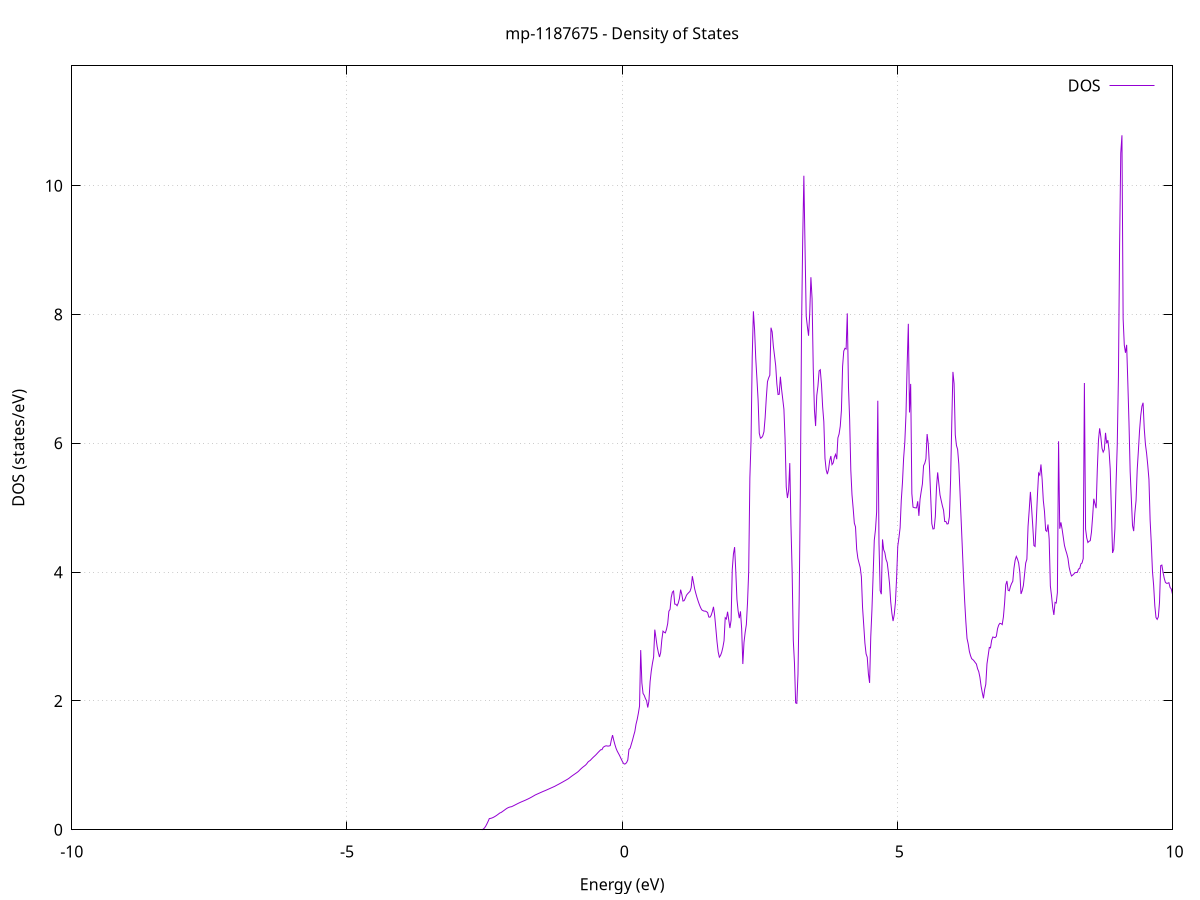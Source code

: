 set title 'mp-1187675 - Density of States'
set xlabel 'Energy (eV)'
set ylabel 'DOS (states/eV)'
set grid
set xrange [-10:10]
set yrange [0:11.860]
set xzeroaxis lt -1
set terminal png size 800,600
set output 'mp-1187675_dos_gnuplot.png'
plot '-' using 1:2 with lines title 'DOS'
-23.549400 0.000000
-23.528000 0.000000
-23.506700 0.000000
-23.485400 0.000000
-23.464100 0.000000
-23.442700 0.000000
-23.421400 0.000000
-23.400100 0.000000
-23.378700 0.000000
-23.357400 0.000000
-23.336100 0.000000
-23.314800 0.000000
-23.293400 0.000000
-23.272100 0.000000
-23.250800 0.000000
-23.229500 0.000000
-23.208100 0.000000
-23.186800 0.000000
-23.165500 0.000000
-23.144100 0.000000
-23.122800 0.000000
-23.101500 0.000000
-23.080200 0.000000
-23.058800 0.000000
-23.037500 0.000000
-23.016200 0.000000
-22.994900 0.000000
-22.973500 0.000000
-22.952200 0.000000
-22.930900 0.000000
-22.909500 0.000000
-22.888200 0.000000
-22.866900 0.000000
-22.845600 0.000000
-22.824200 0.000000
-22.802900 0.000000
-22.781600 0.000000
-22.760200 0.000000
-22.738900 0.000000
-22.717600 0.000000
-22.696300 0.000000
-22.674900 0.000000
-22.653600 0.000000
-22.632300 0.000000
-22.611000 0.000000
-22.589600 0.000000
-22.568300 0.000000
-22.547000 0.000000
-22.525600 0.000000
-22.504300 0.000000
-22.483000 0.000000
-22.461700 0.000000
-22.440300 0.000000
-22.419000 0.000000
-22.397700 0.000000
-22.376400 0.000000
-22.355000 0.000000
-22.333700 0.000000
-22.312400 0.000000
-22.291000 0.000000
-22.269700 0.000000
-22.248400 0.000000
-22.227100 0.000000
-22.205700 0.000000
-22.184400 0.000000
-22.163100 0.000000
-22.141800 0.000000
-22.120400 0.000000
-22.099100 0.000000
-22.077800 0.000000
-22.056400 0.000000
-22.035100 0.000000
-22.013800 0.000000
-21.992500 0.000000
-21.971100 0.000000
-21.949800 0.000000
-21.928500 0.000000
-21.907200 0.000000
-21.885800 0.000000
-21.864500 0.000000
-21.843200 0.000000
-21.821800 0.000000
-21.800500 0.000000
-21.779200 0.000000
-21.757900 0.000000
-21.736500 0.000000
-21.715200 0.000000
-21.693900 0.000000
-21.672600 0.000000
-21.651200 0.000000
-21.629900 0.000000
-21.608600 1.323100
-21.587200 9.564600
-21.565900 14.208000
-21.544600 48.989000
-21.523300 48.005200
-21.501900 49.516500
-21.480600 53.551300
-21.459300 43.723800
-21.438000 16.071600
-21.416600 36.859500
-21.395300 47.635500
-21.374000 27.365700
-21.352600 44.069500
-21.331300 27.761900
-21.310000 42.858300
-21.288700 24.826200
-21.267300 69.019100
-21.246000 45.403000
-21.224700 37.629000
-21.203300 51.952900
-21.182000 68.037000
-21.160700 36.647500
-21.139400 0.000000
-21.118000 0.000000
-21.096700 0.000000
-21.075400 0.000000
-21.054100 0.000000
-21.032700 0.000000
-21.011400 0.000000
-20.990100 0.000000
-20.968700 0.000000
-20.947400 0.000000
-20.926100 0.000000
-20.904800 0.000000
-20.883400 0.000000
-20.862100 0.000000
-20.840800 0.000000
-20.819500 0.000000
-20.798100 0.000000
-20.776800 0.000000
-20.755500 0.000000
-20.734100 0.000000
-20.712800 0.000000
-20.691500 0.000000
-20.670200 0.000000
-20.648800 0.000000
-20.627500 0.000000
-20.606200 0.000000
-20.584900 0.000000
-20.563500 0.000000
-20.542200 0.000000
-20.520900 0.000000
-20.499500 0.000000
-20.478200 0.000000
-20.456900 0.000000
-20.435600 0.000000
-20.414200 0.000000
-20.392900 0.000000
-20.371600 0.000000
-20.350300 0.000000
-20.328900 0.000000
-20.307600 0.000000
-20.286300 0.000000
-20.264900 0.000000
-20.243600 0.000000
-20.222300 0.000000
-20.201000 0.000000
-20.179600 0.000000
-20.158300 0.000000
-20.137000 0.000000
-20.115700 0.000000
-20.094300 0.000000
-20.073000 0.000000
-20.051700 0.000000
-20.030300 0.000000
-20.009000 0.000000
-19.987700 0.000000
-19.966400 0.000000
-19.945000 0.000000
-19.923700 0.000000
-19.902400 0.000000
-19.881100 0.000000
-19.859700 0.000000
-19.838400 0.000000
-19.817100 0.000000
-19.795700 0.000000
-19.774400 0.000000
-19.753100 0.000000
-19.731800 0.000000
-19.710400 0.000000
-19.689100 0.000000
-19.667800 0.000000
-19.646500 0.000000
-19.625100 0.000000
-19.603800 0.000000
-19.582500 0.000000
-19.561100 0.000000
-19.539800 0.000000
-19.518500 0.000000
-19.497200 0.000000
-19.475800 132.379700
-19.454500 0.000000
-19.433200 0.000000
-19.411800 0.000000
-19.390500 0.000000
-19.369200 0.000000
-19.347900 0.000000
-19.326500 0.000000
-19.305200 0.000000
-19.283900 0.000000
-19.262600 0.000000
-19.241200 0.000000
-19.219900 0.000000
-19.198600 0.000000
-19.177200 0.000000
-19.155900 0.000000
-19.134600 0.000000
-19.113300 0.000000
-19.091900 0.000000
-19.070600 0.000000
-19.049300 0.000000
-19.028000 0.000000
-19.006600 0.000000
-18.985300 0.000000
-18.964000 0.000000
-18.942600 0.000000
-18.921300 0.000000
-18.900000 0.000000
-18.878700 0.000000
-18.857300 0.000000
-18.836000 0.000000
-18.814700 0.000000
-18.793400 0.000000
-18.772000 0.000000
-18.750700 0.000000
-18.729400 0.000000
-18.708000 0.000000
-18.686700 0.000000
-18.665400 0.000000
-18.644100 0.000000
-18.622700 0.000000
-18.601400 0.000000
-18.580100 0.000000
-18.558800 0.000000
-18.537400 0.000000
-18.516100 0.000000
-18.494800 0.000000
-18.473400 0.000000
-18.452100 0.000000
-18.430800 0.000000
-18.409500 0.000000
-18.388100 0.000000
-18.366800 0.000000
-18.345500 0.000000
-18.324200 0.000000
-18.302800 0.000000
-18.281500 0.000000
-18.260200 0.000000
-18.238800 0.000000
-18.217500 0.000000
-18.196200 0.000000
-18.174900 0.000000
-18.153500 0.000000
-18.132200 0.000000
-18.110900 0.000000
-18.089600 0.000000
-18.068200 0.000000
-18.046900 0.000000
-18.025600 0.000000
-18.004200 0.000000
-17.982900 0.000000
-17.961600 0.000000
-17.940300 0.000000
-17.918900 0.000000
-17.897600 0.000000
-17.876300 0.000000
-17.855000 0.000000
-17.833600 0.000000
-17.812300 0.000000
-17.791000 0.000000
-17.769600 0.000000
-17.748300 0.000000
-17.727000 0.000000
-17.705700 0.000000
-17.684300 0.000000
-17.663000 0.000000
-17.641700 0.000000
-17.620300 0.000000
-17.599000 0.000000
-17.577700 0.000000
-17.556400 0.000000
-17.535000 0.000000
-17.513700 0.000000
-17.492400 0.000000
-17.471100 0.000000
-17.449700 0.000000
-17.428400 0.000000
-17.407100 0.000000
-17.385700 0.000000
-17.364400 0.000000
-17.343100 0.000000
-17.321800 0.000000
-17.300400 0.000000
-17.279100 0.000000
-17.257800 0.000000
-17.236500 0.000000
-17.215100 0.000000
-17.193800 0.000000
-17.172500 0.000000
-17.151100 0.000000
-17.129800 0.000000
-17.108500 0.000000
-17.087200 0.000000
-17.065800 0.000000
-17.044500 0.000000
-17.023200 0.000000
-17.001900 0.000000
-16.980500 0.000000
-16.959200 0.000000
-16.937900 0.000000
-16.916500 0.000000
-16.895200 0.000000
-16.873900 0.000000
-16.852600 0.000000
-16.831200 0.000000
-16.809900 0.000000
-16.788600 0.000000
-16.767300 0.000000
-16.745900 0.000000
-16.724600 0.000000
-16.703300 0.000000
-16.681900 0.000000
-16.660600 0.000000
-16.639300 0.000000
-16.618000 0.000000
-16.596600 0.000000
-16.575300 0.000000
-16.554000 0.000000
-16.532700 0.000000
-16.511300 0.000000
-16.490000 0.000000
-16.468700 0.000000
-16.447300 0.000000
-16.426000 0.000000
-16.404700 0.000000
-16.383400 0.000000
-16.362000 0.000000
-16.340700 0.000000
-16.319400 0.000000
-16.298100 0.000000
-16.276700 0.000000
-16.255400 0.000000
-16.234100 0.000000
-16.212700 0.000000
-16.191400 0.000000
-16.170100 0.000000
-16.148800 0.000000
-16.127400 0.000000
-16.106100 0.000000
-16.084800 0.000000
-16.063400 0.000000
-16.042100 0.000000
-16.020800 0.000000
-15.999500 0.000000
-15.978100 0.000000
-15.956800 0.000000
-15.935500 0.000000
-15.914200 0.000000
-15.892800 0.000000
-15.871500 0.000000
-15.850200 0.000000
-15.828800 0.000000
-15.807500 0.000000
-15.786200 0.000000
-15.764900 0.000000
-15.743500 0.000000
-15.722200 0.000000
-15.700900 0.000000
-15.679600 0.000000
-15.658200 0.000000
-15.636900 0.000000
-15.615600 0.000000
-15.594200 0.000000
-15.572900 0.000000
-15.551600 0.000000
-15.530300 0.000000
-15.508900 0.000000
-15.487600 0.000000
-15.466300 0.000000
-15.445000 0.000000
-15.423600 0.000000
-15.402300 0.000000
-15.381000 0.000000
-15.359600 0.000000
-15.338300 0.000000
-15.317000 0.000000
-15.295700 0.000000
-15.274300 0.000000
-15.253000 0.000000
-15.231700 0.000000
-15.210400 0.000000
-15.189000 0.000000
-15.167700 0.000000
-15.146400 0.000000
-15.125000 0.000000
-15.103700 0.000000
-15.082400 0.000000
-15.061100 0.000000
-15.039700 0.000000
-15.018400 0.000000
-14.997100 0.000000
-14.975800 0.000000
-14.954400 0.000000
-14.933100 0.000000
-14.911800 0.000000
-14.890400 0.000000
-14.869100 0.000000
-14.847800 0.000000
-14.826500 0.000000
-14.805100 0.000000
-14.783800 0.000000
-14.762500 0.000000
-14.741200 0.000000
-14.719800 0.000000
-14.698500 0.000000
-14.677200 0.000000
-14.655800 0.000000
-14.634500 0.000000
-14.613200 0.000000
-14.591900 0.000000
-14.570500 0.000000
-14.549200 0.000000
-14.527900 0.000000
-14.506600 0.000000
-14.485200 0.000000
-14.463900 0.000000
-14.442600 0.000000
-14.421200 0.000000
-14.399900 0.000000
-14.378600 0.000000
-14.357300 0.000000
-14.335900 0.000000
-14.314600 0.000000
-14.293300 0.000000
-14.271900 0.000000
-14.250600 0.000000
-14.229300 0.000000
-14.208000 0.000000
-14.186600 0.000000
-14.165300 0.000000
-14.144000 0.000000
-14.122700 0.000000
-14.101300 0.000000
-14.080000 0.000000
-14.058700 0.000000
-14.037300 0.000000
-14.016000 0.000000
-13.994700 0.000000
-13.973400 0.000000
-13.952000 0.000000
-13.930700 0.000000
-13.909400 0.000000
-13.888100 0.000000
-13.866700 0.000000
-13.845400 0.000000
-13.824100 0.000000
-13.802700 0.000000
-13.781400 0.000000
-13.760100 0.000000
-13.738800 0.000000
-13.717400 0.000000
-13.696100 0.000000
-13.674800 0.000000
-13.653500 0.000000
-13.632100 0.000000
-13.610800 0.000000
-13.589500 0.000000
-13.568100 0.000000
-13.546800 0.000000
-13.525500 0.000000
-13.504200 0.000000
-13.482800 0.000000
-13.461500 0.000000
-13.440200 0.000000
-13.418900 0.000000
-13.397500 0.000000
-13.376200 0.000000
-13.354900 0.000000
-13.333500 0.000000
-13.312200 0.000000
-13.290900 0.000000
-13.269600 0.000000
-13.248200 0.000000
-13.226900 0.000000
-13.205600 0.000000
-13.184300 0.000000
-13.162900 0.000000
-13.141600 0.000000
-13.120300 0.000000
-13.098900 0.000000
-13.077600 0.000000
-13.056300 0.000000
-13.035000 0.000000
-13.013600 0.000000
-12.992300 0.000000
-12.971000 0.000000
-12.949700 0.000000
-12.928300 0.000000
-12.907000 0.000000
-12.885700 0.000000
-12.864300 0.000000
-12.843000 0.000000
-12.821700 0.000000
-12.800400 0.000000
-12.779000 0.000000
-12.757700 0.000000
-12.736400 0.000000
-12.715000 0.000000
-12.693700 0.000000
-12.672400 0.000000
-12.651100 0.000000
-12.629700 0.000000
-12.608400 0.000000
-12.587100 0.000000
-12.565800 0.000000
-12.544400 0.000000
-12.523100 0.000000
-12.501800 0.000000
-12.480400 0.000000
-12.459100 0.000000
-12.437800 0.000000
-12.416500 0.000000
-12.395100 0.000000
-12.373800 0.000000
-12.352500 0.000000
-12.331200 0.000000
-12.309800 0.000000
-12.288500 0.000000
-12.267200 0.000000
-12.245800 0.000000
-12.224500 0.000000
-12.203200 0.000000
-12.181900 0.000000
-12.160500 0.000000
-12.139200 0.000000
-12.117900 0.000000
-12.096600 0.000000
-12.075200 0.000000
-12.053900 0.000000
-12.032600 0.000000
-12.011200 0.000000
-11.989900 0.000000
-11.968600 0.000000
-11.947300 0.000000
-11.925900 0.000000
-11.904600 0.000000
-11.883300 0.000000
-11.862000 0.000000
-11.840600 0.000000
-11.819300 0.000000
-11.798000 0.000000
-11.776600 0.000000
-11.755300 0.000000
-11.734000 0.000000
-11.712700 0.000000
-11.691300 0.000000
-11.670000 0.000000
-11.648700 0.000000
-11.627400 0.000000
-11.606000 0.000000
-11.584700 0.000000
-11.563400 0.000000
-11.542000 0.000000
-11.520700 0.000000
-11.499400 0.000000
-11.478100 0.000000
-11.456700 0.000000
-11.435400 0.000000
-11.414100 0.000000
-11.392800 0.000000
-11.371400 0.000000
-11.350100 0.000000
-11.328800 0.000000
-11.307400 0.000000
-11.286100 0.000000
-11.264800 0.000000
-11.243500 0.000000
-11.222100 0.000000
-11.200800 0.000000
-11.179500 0.000000
-11.158200 0.000000
-11.136800 0.000000
-11.115500 0.000000
-11.094200 0.000000
-11.072800 0.000000
-11.051500 0.000000
-11.030200 0.000000
-11.008900 0.000000
-10.987500 0.000000
-10.966200 0.000000
-10.944900 0.000000
-10.923500 0.000000
-10.902200 0.000000
-10.880900 0.000000
-10.859600 0.000000
-10.838200 0.000000
-10.816900 0.000000
-10.795600 0.000000
-10.774300 0.000000
-10.752900 0.000000
-10.731600 0.000000
-10.710300 0.000000
-10.688900 0.000000
-10.667600 0.000000
-10.646300 0.000000
-10.625000 0.000000
-10.603600 0.000000
-10.582300 0.000000
-10.561000 0.000000
-10.539700 0.000000
-10.518300 0.000000
-10.497000 0.000000
-10.475700 0.000000
-10.454300 0.000000
-10.433000 0.000000
-10.411700 0.000000
-10.390400 0.000000
-10.369000 0.000000
-10.347700 0.000000
-10.326400 0.000000
-10.305100 0.000000
-10.283700 0.000000
-10.262400 0.000000
-10.241100 0.000000
-10.219700 0.000000
-10.198400 0.000000
-10.177100 0.000000
-10.155800 0.000000
-10.134400 0.000000
-10.113100 0.000000
-10.091800 0.000000
-10.070500 0.000000
-10.049100 0.000000
-10.027800 0.000000
-10.006500 0.000000
-9.985100 0.000000
-9.963800 0.000000
-9.942500 0.000000
-9.921200 0.000000
-9.899800 0.000000
-9.878500 0.000000
-9.857200 0.000000
-9.835900 0.000000
-9.814500 0.000000
-9.793200 0.000000
-9.771900 0.000000
-9.750500 0.000000
-9.729200 0.000000
-9.707900 0.000000
-9.686600 0.000000
-9.665200 0.000000
-9.643900 0.000000
-9.622600 0.000000
-9.601300 0.000000
-9.579900 0.000000
-9.558600 0.000000
-9.537300 0.000000
-9.515900 0.000000
-9.494600 0.000000
-9.473300 0.000000
-9.452000 0.000000
-9.430600 0.000000
-9.409300 0.000000
-9.388000 0.000000
-9.366600 0.000000
-9.345300 0.000000
-9.324000 0.000000
-9.302700 0.000000
-9.281300 0.000000
-9.260000 0.000000
-9.238700 0.000000
-9.217400 0.000000
-9.196000 0.000000
-9.174700 0.000000
-9.153400 0.000000
-9.132000 0.000000
-9.110700 0.000000
-9.089400 0.000000
-9.068100 0.000000
-9.046700 0.000000
-9.025400 0.000000
-9.004100 0.000000
-8.982800 0.000000
-8.961400 0.000000
-8.940100 0.000000
-8.918800 0.000000
-8.897400 0.000000
-8.876100 0.000000
-8.854800 0.000000
-8.833500 0.000000
-8.812100 0.000000
-8.790800 0.000000
-8.769500 0.000000
-8.748200 0.000000
-8.726800 0.000000
-8.705500 0.000000
-8.684200 0.000000
-8.662800 0.000000
-8.641500 0.000000
-8.620200 0.000000
-8.598900 0.000000
-8.577500 0.000000
-8.556200 0.000000
-8.534900 0.000000
-8.513600 0.000000
-8.492200 0.000000
-8.470900 0.000000
-8.449600 0.000000
-8.428200 0.000000
-8.406900 0.000000
-8.385600 0.000000
-8.364300 0.000000
-8.342900 0.000000
-8.321600 0.000000
-8.300300 0.000000
-8.279000 0.000000
-8.257600 0.000000
-8.236300 0.000000
-8.215000 0.000000
-8.193600 0.000000
-8.172300 0.000000
-8.151000 0.000000
-8.129700 0.000000
-8.108300 0.000000
-8.087000 0.000000
-8.065700 0.000000
-8.044400 0.000000
-8.023000 0.000000
-8.001700 0.000000
-7.980400 0.000000
-7.959000 0.000000
-7.937700 0.000000
-7.916400 0.000000
-7.895100 0.000000
-7.873700 0.000000
-7.852400 0.000000
-7.831100 0.000000
-7.809800 0.000000
-7.788400 0.000000
-7.767100 0.000000
-7.745800 0.000000
-7.724400 0.000000
-7.703100 0.000000
-7.681800 0.000000
-7.660500 0.000000
-7.639100 0.000000
-7.617800 0.000000
-7.596500 0.000000
-7.575100 0.000000
-7.553800 0.000000
-7.532500 0.000000
-7.511200 0.000000
-7.489800 0.000000
-7.468500 0.000000
-7.447200 0.000000
-7.425900 0.000000
-7.404500 0.000000
-7.383200 0.000000
-7.361900 0.000000
-7.340500 0.000000
-7.319200 0.000000
-7.297900 0.000000
-7.276600 0.000000
-7.255200 0.000000
-7.233900 0.000000
-7.212600 0.000000
-7.191300 0.000000
-7.169900 0.000000
-7.148600 0.000000
-7.127300 0.000000
-7.105900 0.000000
-7.084600 0.000000
-7.063300 0.000000
-7.042000 0.000000
-7.020600 0.000000
-6.999300 0.000000
-6.978000 0.000000
-6.956700 0.000000
-6.935300 0.000000
-6.914000 0.000000
-6.892700 0.000000
-6.871300 0.000000
-6.850000 0.000000
-6.828700 0.000000
-6.807400 0.000000
-6.786000 0.000000
-6.764700 0.000000
-6.743400 0.000000
-6.722100 0.000000
-6.700700 0.000000
-6.679400 0.000000
-6.658100 0.000000
-6.636700 0.000000
-6.615400 0.000000
-6.594100 0.000000
-6.572800 0.000000
-6.551400 0.000000
-6.530100 0.000000
-6.508800 0.000000
-6.487500 0.000000
-6.466100 0.000000
-6.444800 0.000000
-6.423500 0.000000
-6.402100 0.000000
-6.380800 0.000000
-6.359500 0.000000
-6.338200 0.000000
-6.316800 0.000000
-6.295500 0.000000
-6.274200 0.000000
-6.252900 0.000000
-6.231500 0.000000
-6.210200 0.000000
-6.188900 0.000000
-6.167500 0.000000
-6.146200 0.000000
-6.124900 0.000000
-6.103600 0.000000
-6.082200 0.000000
-6.060900 0.000000
-6.039600 0.000000
-6.018200 0.000000
-5.996900 0.000000
-5.975600 0.000000
-5.954300 0.000000
-5.932900 0.000000
-5.911600 0.000000
-5.890300 0.000000
-5.869000 0.000000
-5.847600 0.000000
-5.826300 0.000000
-5.805000 0.000000
-5.783600 0.000000
-5.762300 0.000000
-5.741000 0.000000
-5.719700 0.000000
-5.698300 0.000000
-5.677000 0.000000
-5.655700 0.000000
-5.634400 0.000000
-5.613000 0.000000
-5.591700 0.000000
-5.570400 0.000000
-5.549000 0.000000
-5.527700 0.000000
-5.506400 0.000000
-5.485100 0.000000
-5.463700 0.000000
-5.442400 0.000000
-5.421100 0.000000
-5.399800 0.000000
-5.378400 0.000000
-5.357100 0.000000
-5.335800 0.000000
-5.314400 0.000000
-5.293100 0.000000
-5.271800 0.000000
-5.250500 0.000000
-5.229100 0.000000
-5.207800 0.000000
-5.186500 0.000000
-5.165200 0.000000
-5.143800 0.000000
-5.122500 0.000000
-5.101200 0.000000
-5.079800 0.000000
-5.058500 0.000000
-5.037200 0.000000
-5.015900 0.000000
-4.994500 0.000000
-4.973200 0.000000
-4.951900 0.000000
-4.930600 0.000000
-4.909200 0.000000
-4.887900 0.000000
-4.866600 0.000000
-4.845200 0.000000
-4.823900 0.000000
-4.802600 0.000000
-4.781300 0.000000
-4.759900 0.000000
-4.738600 0.000000
-4.717300 0.000000
-4.696000 0.000000
-4.674600 0.000000
-4.653300 0.000000
-4.632000 0.000000
-4.610600 0.000000
-4.589300 0.000000
-4.568000 0.000000
-4.546700 0.000000
-4.525300 0.000000
-4.504000 0.000000
-4.482700 0.000000
-4.461400 0.000000
-4.440000 0.000000
-4.418700 0.000000
-4.397400 0.000000
-4.376000 0.000000
-4.354700 0.000000
-4.333400 0.000000
-4.312100 0.000000
-4.290700 0.000000
-4.269400 0.000000
-4.248100 0.000000
-4.226700 0.000000
-4.205400 0.000000
-4.184100 0.000000
-4.162800 0.000000
-4.141400 0.000000
-4.120100 0.000000
-4.098800 0.000000
-4.077500 0.000000
-4.056100 0.000000
-4.034800 0.000000
-4.013500 0.000000
-3.992100 0.000000
-3.970800 0.000000
-3.949500 0.000000
-3.928200 0.000000
-3.906800 0.000000
-3.885500 0.000000
-3.864200 0.000000
-3.842900 0.000000
-3.821500 0.000000
-3.800200 0.000000
-3.778900 0.000000
-3.757500 0.000000
-3.736200 0.000000
-3.714900 0.000000
-3.693600 0.000000
-3.672200 0.000000
-3.650900 0.000000
-3.629600 0.000000
-3.608300 0.000000
-3.586900 0.000000
-3.565600 0.000000
-3.544300 0.000000
-3.522900 0.000000
-3.501600 0.000000
-3.480300 0.000000
-3.459000 0.000000
-3.437600 0.000000
-3.416300 0.000000
-3.395000 0.000000
-3.373700 0.000000
-3.352300 0.000000
-3.331000 0.000000
-3.309700 0.000000
-3.288300 0.000000
-3.267000 0.000000
-3.245700 0.000000
-3.224400 0.000000
-3.203000 0.000000
-3.181700 0.000000
-3.160400 0.000000
-3.139100 0.000000
-3.117700 0.000000
-3.096400 0.000000
-3.075100 0.000000
-3.053700 0.000000
-3.032400 0.000000
-3.011100 0.000000
-2.989800 0.000000
-2.968400 0.000000
-2.947100 0.000000
-2.925800 0.000000
-2.904500 0.000000
-2.883100 0.000000
-2.861800 0.000000
-2.840500 0.000000
-2.819100 0.000000
-2.797800 0.000000
-2.776500 0.000000
-2.755200 0.000000
-2.733800 0.000000
-2.712500 0.000000
-2.691200 0.000000
-2.669800 0.000000
-2.648500 0.000000
-2.627200 0.000000
-2.605900 0.000000
-2.584500 0.000000
-2.563200 0.000000
-2.541900 0.002100
-2.520600 0.012200
-2.499200 0.030700
-2.477900 0.057600
-2.456600 0.093000
-2.435200 0.131400
-2.413900 0.173700
-2.392600 0.176500
-2.371300 0.181500
-2.349900 0.188700
-2.328600 0.198000
-2.307300 0.208700
-2.286000 0.220400
-2.264600 0.233200
-2.243300 0.247100
-2.222000 0.261100
-2.200600 0.267700
-2.179300 0.280400
-2.158000 0.293400
-2.136700 0.306800
-2.115300 0.320500
-2.094000 0.332700
-2.072700 0.342600
-2.051400 0.350100
-2.030000 0.355300
-2.008700 0.358500
-1.987400 0.367300
-1.966000 0.376400
-1.944700 0.385700
-1.923400 0.395200
-1.902100 0.404600
-1.880700 0.413600
-1.859400 0.422200
-1.838100 0.430500
-1.816800 0.438300
-1.795400 0.445800
-1.774100 0.453500
-1.752800 0.461600
-1.731400 0.470000
-1.710100 0.478700
-1.688800 0.487700
-1.667500 0.497200
-1.646100 0.507100
-1.624800 0.517500
-1.603500 0.528200
-1.582200 0.539100
-1.560800 0.547600
-1.539500 0.555800
-1.518200 0.563900
-1.496800 0.572100
-1.475500 0.580200
-1.454200 0.588300
-1.432900 0.596300
-1.411500 0.603700
-1.390200 0.611300
-1.368900 0.619400
-1.347600 0.627500
-1.326200 0.635700
-1.304900 0.643900
-1.283600 0.652100
-1.262200 0.660300
-1.240900 0.668600
-1.219600 0.676800
-1.198300 0.687300
-1.176900 0.696900
-1.155600 0.706500
-1.134300 0.716300
-1.113000 0.726200
-1.091600 0.736300
-1.070300 0.746600
-1.049000 0.757000
-1.027600 0.767400
-1.006300 0.777900
-0.985000 0.788600
-0.963700 0.801100
-0.942300 0.815600
-0.921000 0.829500
-0.899700 0.842700
-0.878300 0.855400
-0.857000 0.867800
-0.835700 0.880400
-0.814400 0.893100
-0.793000 0.908100
-0.771700 0.927100
-0.750400 0.944800
-0.729100 0.961200
-0.707700 0.976400
-0.686400 0.990200
-0.665100 1.004300
-0.643700 1.024100
-0.622400 1.049900
-0.601100 1.065300
-0.579800 1.077100
-0.558400 1.096500
-0.537100 1.115400
-0.515800 1.133000
-0.494500 1.149200
-0.473100 1.167000
-0.451800 1.187100
-0.430500 1.206400
-0.409100 1.225000
-0.387800 1.242800
-0.366500 1.244400
-0.345200 1.279200
-0.323800 1.293300
-0.302500 1.301400
-0.281200 1.303400
-0.259900 1.298900
-0.238500 1.300800
-0.217200 1.306100
-0.195900 1.395100
-0.174500 1.469800
-0.153200 1.392100
-0.131900 1.323600
-0.110600 1.265000
-0.089200 1.220700
-0.067900 1.187200
-0.046600 1.152800
-0.025300 1.113400
-0.003900 1.074700
0.017400 1.039400
0.038700 1.020600
0.060100 1.024500
0.081400 1.043900
0.102700 1.083200
0.124000 1.248000
0.145400 1.266100
0.166700 1.329100
0.188000 1.390000
0.209300 1.460900
0.230700 1.526100
0.252000 1.638300
0.273300 1.712900
0.294700 1.809000
0.316000 1.921100
0.337300 2.789900
0.358600 2.279400
0.380000 2.116400
0.401300 2.087500
0.422600 2.038700
0.443900 2.003400
0.465300 1.897900
0.486600 1.998400
0.507900 2.299600
0.529300 2.465000
0.550600 2.584200
0.571900 2.680200
0.593200 3.107200
0.614600 2.978500
0.635900 2.844400
0.657200 2.755200
0.678600 2.681900
0.699900 2.751200
0.721200 2.951900
0.742500 3.084100
0.763900 3.066500
0.785200 3.056800
0.806500 3.114700
0.827800 3.201700
0.849200 3.393400
0.870500 3.422700
0.891800 3.608800
0.913200 3.689800
0.934500 3.706500
0.955800 3.504000
0.977100 3.500500
0.998500 3.478600
1.019800 3.519900
1.041100 3.592500
1.062400 3.727900
1.083800 3.656500
1.105100 3.551200
1.126400 3.557300
1.147800 3.595000
1.169100 3.641500
1.190400 3.665000
1.211700 3.683800
1.233100 3.702000
1.254400 3.758800
1.275700 3.937200
1.297000 3.838100
1.318400 3.737900
1.339700 3.667600
1.361000 3.603400
1.382400 3.546100
1.403700 3.494700
1.425000 3.449900
1.446300 3.415000
1.467700 3.403000
1.489000 3.395100
1.510300 3.395400
1.531600 3.386100
1.553000 3.373000
1.574300 3.303200
1.595600 3.300300
1.617000 3.329100
1.638300 3.386000
1.659600 3.461600
1.680900 3.328900
1.702300 3.129200
1.723600 2.922400
1.744900 2.762200
1.766200 2.679700
1.787600 2.706000
1.808900 2.756100
1.830200 2.832100
1.851600 2.936000
1.872900 3.292200
1.894200 3.272700
1.915500 3.385300
1.936900 3.259700
1.958200 3.131500
1.979500 3.254200
2.000800 4.037400
2.022200 4.282300
2.043500 4.388700
2.064800 4.010300
2.086200 3.576600
2.107500 3.395200
2.128800 3.285100
2.150100 3.391100
2.171500 3.122700
2.192800 2.573600
2.214100 2.909000
2.235400 3.066100
2.256800 3.186100
2.278100 3.526800
2.299400 4.013600
2.320800 5.464100
2.342100 6.041100
2.363400 7.336000
2.384700 8.049700
2.406100 7.767200
2.427400 7.321800
2.448700 7.005800
2.470100 6.676600
2.491400 6.157200
2.512700 6.079700
2.534000 6.088100
2.555400 6.116200
2.576700 6.180000
2.598000 6.396800
2.619300 6.703700
2.640700 6.957200
2.662000 7.015900
2.683300 7.056500
2.704700 7.795200
2.726000 7.729600
2.747300 7.509600
2.768600 7.360300
2.790000 7.204100
2.811300 6.921200
2.832600 6.757500
2.853900 6.761500
2.875300 7.033600
2.896600 6.841600
2.917900 6.687000
2.939300 6.529700
2.960600 6.064800
2.981900 5.322700
3.003200 5.151400
3.024600 5.265000
3.045900 5.693000
3.067200 4.731500
3.088500 4.017000
3.109900 2.939000
3.131200 2.586900
3.152500 1.969800
3.173900 1.962400
3.195200 2.419900
3.216500 3.573400
3.237800 5.232400
3.259200 7.748700
3.280500 9.144800
3.301800 10.154400
3.323100 9.041800
3.344500 7.974200
3.365800 7.811500
3.387100 7.670200
3.408500 8.021100
3.429800 8.578800
3.451100 8.244600
3.472400 7.164300
3.493800 6.520900
3.515100 6.268700
3.536400 6.741400
3.557700 6.888500
3.579100 7.125000
3.600400 7.142200
3.621700 6.914600
3.643100 6.566900
3.664400 6.336400
3.685700 5.765700
3.707000 5.589700
3.728400 5.521900
3.749700 5.591100
3.771000 5.729700
3.792300 5.802900
3.813700 5.669600
3.835000 5.695800
3.856300 5.782100
3.877700 5.828000
3.899000 5.753500
3.920300 6.084000
3.941600 6.144100
3.963000 6.264900
3.984300 6.512300
4.005600 7.195000
4.027000 7.432400
4.048300 7.475000
4.069600 7.464100
4.090900 8.018100
4.112300 6.880900
4.133600 6.373700
4.154900 5.583300
4.176200 5.202800
4.197600 4.991400
4.218900 4.760900
4.240200 4.702300
4.261600 4.354900
4.282900 4.215800
4.304200 4.142300
4.325500 4.073300
4.346900 3.928000
4.368200 3.454100
4.389500 3.179700
4.410800 2.901300
4.432200 2.731800
4.453500 2.678800
4.474800 2.417900
4.496200 2.280200
4.517500 2.997900
4.538800 3.414800
4.560100 3.947100
4.581500 4.495900
4.602800 4.658000
4.624100 4.931100
4.645400 6.660800
4.666800 4.457400
4.688100 3.713300
4.709400 3.657700
4.730800 4.508000
4.752100 4.348700
4.773400 4.302400
4.794700 4.197800
4.816100 4.148200
4.837400 3.998300
4.858700 3.821100
4.880000 3.539100
4.901400 3.360700
4.922700 3.240300
4.944000 3.339600
4.965400 3.530300
4.986700 3.905300
5.008000 4.401300
5.029300 4.534000
5.050700 4.688400
5.072000 5.116700
5.093300 5.389200
5.114600 5.770100
5.136000 6.017000
5.157300 6.445000
5.178600 7.217800
5.200000 7.855700
5.221300 6.479300
5.242600 6.922300
5.263900 5.221400
5.285300 5.009900
5.306600 5.001600
5.327900 4.998600
5.349200 4.997400
5.370600 5.100000
5.391900 4.873600
5.413200 5.133000
5.434600 5.256000
5.455900 5.368800
5.477200 5.653000
5.498500 5.689100
5.519900 5.757600
5.541200 6.144000
5.562500 5.989100
5.583800 5.646700
5.605200 5.200200
5.626500 4.753700
5.647800 4.669900
5.669200 4.674600
5.690500 4.862900
5.711800 5.318000
5.733100 5.548300
5.754500 5.369100
5.775800 5.197400
5.797100 5.113500
5.818500 5.031000
5.839800 4.962100
5.861100 4.785800
5.882400 4.786600
5.903800 4.747100
5.925100 4.751900
5.946400 4.860500
5.967700 5.416900
5.989100 6.305300
6.010400 7.109000
6.031700 6.925400
6.053100 6.130600
6.074400 5.966500
6.095700 5.905300
6.117000 5.678400
6.138400 5.250200
6.159700 4.807700
6.181000 4.375900
6.202300 3.937000
6.223700 3.548900
6.245000 3.232700
6.266300 2.971000
6.287700 2.886700
6.309000 2.769800
6.330300 2.702700
6.351600 2.655300
6.373000 2.641900
6.394300 2.622000
6.415600 2.596200
6.436900 2.573500
6.458300 2.500300
6.479600 2.455500
6.500900 2.366200
6.522300 2.229200
6.543600 2.129400
6.564900 2.040600
6.586200 2.176000
6.607600 2.259300
6.628900 2.574700
6.650200 2.702000
6.671500 2.830700
6.692900 2.823900
6.714200 2.942900
6.735500 2.992700
6.756900 2.987700
6.778200 2.983200
6.799500 3.004400
6.820800 3.121500
6.842200 3.178800
6.863500 3.205300
6.884800 3.201000
6.906100 3.185700
6.927500 3.303800
6.948800 3.515900
6.970100 3.801400
6.991500 3.863000
7.012800 3.718900
7.034100 3.710100
7.055400 3.778000
7.076800 3.824200
7.098100 3.857500
7.119400 4.061500
7.140700 4.184100
7.162100 4.243800
7.183400 4.202100
7.204700 4.141000
7.226100 3.994300
7.247400 3.661200
7.268700 3.711600
7.290000 3.789900
7.311400 3.960900
7.332700 4.141200
7.354000 4.200400
7.375400 4.710600
7.396700 4.964600
7.418000 5.245600
7.439300 5.002400
7.460700 4.718600
7.482000 4.412600
7.503300 4.398400
7.524600 4.791600
7.546000 5.191900
7.567300 5.536700
7.588600 5.506500
7.610000 5.672000
7.631300 5.438900
7.652600 5.113700
7.673900 4.942500
7.695300 4.649400
7.716600 4.632400
7.737900 4.739700
7.759200 4.511600
7.780600 3.785800
7.801900 3.631600
7.823200 3.449500
7.844600 3.335400
7.865900 3.530500
7.887200 3.520600
7.908500 3.682200
7.929900 6.032100
7.951200 4.674500
7.972500 4.773200
7.993800 4.669700
8.015200 4.543500
8.036500 4.416000
8.057800 4.345500
8.079200 4.287000
8.100500 4.214600
8.121800 4.077600
8.143100 3.997000
8.164500 3.940100
8.185800 3.953700
8.207100 3.971000
8.228400 3.991800
8.249800 3.993900
8.271100 3.996300
8.292400 4.048600
8.313800 4.055500
8.335100 4.127100
8.356400 4.142500
8.377700 4.210500
8.399100 6.936400
8.420400 4.668800
8.441700 4.531800
8.463000 4.460500
8.484400 4.479500
8.505700 4.488500
8.527000 4.617400
8.548400 4.856100
8.569700 5.139100
8.591000 5.062600
8.612300 4.993300
8.633700 5.591800
8.655000 6.052900
8.676300 6.232800
8.697600 6.102900
8.719000 5.921800
8.740300 5.863600
8.761600 5.903000
8.783000 6.162900
8.804300 5.998600
8.825600 6.049000
8.846900 5.891800
8.868300 5.602300
8.889600 4.951800
8.910900 4.297900
8.932200 4.352800
8.953600 4.674200
8.974900 5.388500
8.996200 5.976500
9.017600 7.037100
9.038900 9.089100
9.060200 10.508100
9.081500 10.782200
9.102900 7.935100
9.124200 7.523700
9.145500 7.405400
9.166900 7.528600
9.188200 6.947700
9.209500 6.316000
9.230800 5.562600
9.252200 5.137800
9.273500 4.722700
9.294800 4.636800
9.316100 4.917500
9.337500 5.108500
9.358800 5.588900
9.380100 5.884000
9.401500 6.201000
9.422800 6.430300
9.444100 6.573800
9.465400 6.629700
9.486800 6.227500
9.508100 5.984900
9.529400 5.844800
9.550700 5.657600
9.572100 5.440300
9.593400 4.808400
9.614700 4.446100
9.636100 4.010100
9.657400 3.792600
9.678700 3.477900
9.700000 3.295700
9.721400 3.266500
9.742700 3.304700
9.764000 3.531200
9.785300 4.100500
9.806700 4.110000
9.828000 3.999100
9.849300 3.906800
9.870700 3.841800
9.892000 3.826200
9.913300 3.827700
9.934600 3.836300
9.956000 3.761900
9.977300 3.739200
9.998600 3.661200
10.019900 3.572800
10.041300 3.633100
10.062600 3.578300
10.083900 3.363900
10.105300 3.196600
10.126600 2.934300
10.147900 2.773700
10.169200 2.628300
10.190600 2.190500
10.211900 1.755900
10.233200 1.121500
10.254500 0.886900
10.275900 0.750000
10.297200 0.775800
10.318500 0.888100
10.339900 1.061300
10.361200 1.288900
10.382500 1.548300
10.403800 1.814600
10.425200 2.034300
10.446500 2.215300
10.467800 2.364700
10.489100 2.488400
10.510500 2.589200
10.531800 2.744900
10.553100 3.066500
10.574500 3.190800
10.595800 3.482600
10.617100 3.559200
10.638400 3.623900
10.659800 4.022000
10.681100 4.420200
10.702400 4.386600
10.723800 4.426200
10.745100 4.432000
10.766400 4.463500
10.787700 4.387300
10.809100 4.254400
10.830400 4.219100
10.851700 4.255000
10.873000 4.509200
10.894400 4.519200
10.915700 4.547100
10.937000 4.285200
10.958400 4.222200
10.979700 4.172300
11.001000 4.159300
11.022300 4.257000
11.043700 4.609400
11.065000 4.830300
11.086300 4.570600
11.107600 4.281300
11.129000 4.165800
11.150300 4.211000
11.171600 4.021500
11.193000 3.881700
11.214300 3.825300
11.235600 3.792700
11.256900 3.784500
11.278300 3.791500
11.299600 3.848800
11.320900 3.889200
11.342200 3.892000
11.363600 3.798900
11.384900 3.793500
11.406200 3.834600
11.427600 3.901600
11.448900 3.915900
11.470200 3.872900
11.491500 3.764300
11.512900 3.638700
11.534200 3.502700
11.555500 3.388800
11.576800 3.271100
11.598200 3.229000
11.619500 3.231000
11.640800 3.077100
11.662200 3.112300
11.683500 3.454700
11.704800 3.426000
11.726100 3.156800
11.747500 2.982200
11.768800 2.914300
11.790100 2.841900
11.811400 2.767400
11.832800 2.691800
11.854100 2.623700
11.875400 2.562200
11.896800 2.631700
11.918100 2.556000
11.939400 2.491500
11.960700 2.517200
11.982100 2.564100
12.003400 2.606600
12.024700 2.518700
12.046000 2.537400
12.067400 2.558000
12.088700 2.662300
12.110000 2.639100
12.131400 2.600900
12.152700 2.633100
12.174000 2.729600
12.195300 2.829500
12.216700 2.935900
12.238000 3.046600
12.259300 3.148100
12.280600 3.202900
12.302000 3.227400
12.323300 3.155600
12.344600 3.094500
12.366000 3.050800
12.387300 2.914200
12.408600 2.752400
12.429900 2.679800
12.451300 2.669900
12.472600 2.704500
12.493900 2.732700
12.515300 2.765400
12.536600 2.801500
12.557900 2.847000
12.579200 2.897500
12.600600 2.988800
12.621900 3.026800
12.643200 3.053000
12.664500 3.069700
12.685900 3.101200
12.707200 3.226200
12.728500 3.413700
12.749900 3.582600
12.771200 3.650500
12.792500 3.754600
12.813800 3.847100
12.835200 3.973500
12.856500 3.993600
12.877800 3.873200
12.899100 3.799400
12.920500 3.691700
12.941800 3.397800
12.963100 3.162600
12.984500 3.023200
13.005800 2.921100
13.027100 2.843900
13.048400 2.751600
13.069800 2.720000
13.091100 2.850000
13.112400 2.665600
13.133700 2.716100
13.155100 2.764500
13.176400 2.771400
13.197700 2.779100
13.219100 2.826500
13.240400 2.901500
13.261700 2.985900
13.283000 3.057200
13.304400 3.149900
13.325700 3.235200
13.347000 3.294100
13.368300 3.347700
13.389700 3.407700
13.411000 3.491000
13.432300 3.414300
13.453700 3.556100
13.475000 3.643700
13.496300 3.650900
13.517600 3.683400
13.539000 3.716400
13.560300 3.757200
13.581600 3.808700
13.602900 3.871800
13.624300 3.936100
13.645600 4.030800
13.666900 4.095700
13.688300 4.191500
13.709600 4.294500
13.730900 4.394500
13.752200 4.482300
13.773600 4.562000
13.794900 4.708000
13.816200 4.901300
13.837500 5.029400
13.858900 5.152300
13.880200 5.246300
13.901500 5.284100
13.922900 5.301900
13.944200 5.288900
13.965500 5.263900
13.986800 5.262800
14.008200 5.226200
14.029500 5.244500
14.050800 5.477900
14.072200 5.542600
14.093500 5.515900
14.114800 5.467300
14.136100 5.431200
14.157500 5.392600
14.178800 5.330200
14.200100 5.236900
14.221400 5.164000
14.242800 5.137600
14.264100 5.116500
14.285400 5.277700
14.306800 5.109000
14.328100 4.795500
14.349400 4.596900
14.370700 4.476900
14.392100 4.377000
14.413400 4.303800
14.434700 4.260600
14.456000 4.221600
14.477400 4.354300
14.498700 4.420600
14.520000 4.491300
14.541400 4.533700
14.562700 4.505100
14.584000 4.652200
14.605300 4.758500
14.626700 4.825200
14.648000 4.933800
14.669300 5.406500
14.690600 5.097400
14.712000 5.061900
14.733300 5.244800
14.754600 5.910200
14.776000 6.103000
14.797300 6.674700
14.818600 7.296400
14.839900 7.704800
14.861300 8.345700
14.882600 7.686400
14.903900 7.307400
14.925200 7.242300
14.946600 7.304300
14.967900 7.342600
14.989200 7.152800
15.010600 6.953200
15.031900 7.105800
15.053200 6.424400
15.074500 6.255500
15.095900 6.210000
15.117200 6.164500
15.138500 6.018000
15.159800 5.902700
15.181200 5.773300
15.202500 5.674300
15.223800 5.530300
15.245200 5.456400
15.266500 5.617200
15.287800 5.759200
15.309100 6.184100
15.330500 5.665300
15.351800 5.028800
15.373100 4.666100
15.394400 4.396600
15.415800 4.000200
15.437100 3.828200
15.458400 3.778500
15.479800 3.785200
15.501100 3.947800
15.522400 3.925100
15.543700 4.228200
15.565100 4.743800
15.586400 5.008000
15.607700 5.240400
15.629000 5.325100
15.650400 5.509500
15.671700 4.876800
15.693000 3.845700
15.714400 1.801300
15.735700 1.606600
15.757000 1.738000
15.778300 1.628100
15.799700 1.626700
15.821000 1.751900
15.842300 1.890600
15.863700 2.138000
15.885000 2.443900
15.906300 2.719700
15.927600 2.966600
15.949000 3.192500
15.970300 3.670500
15.991600 3.727800
16.012900 3.392400
16.034300 3.440500
16.055600 3.711400
16.076900 3.302700
16.098300 2.842800
16.119600 2.729700
16.140900 2.639100
16.162200 2.551300
16.183600 2.439300
16.204900 2.313300
16.226200 2.202900
16.247500 2.133100
16.268900 2.064800
16.290200 1.994000
16.311500 1.916600
16.332900 1.852200
16.354200 1.776800
16.375500 1.703100
16.396800 1.596600
16.418200 1.464200
16.439500 1.321100
16.460800 1.144400
16.482100 1.043900
16.503500 1.001400
16.524800 0.962600
16.546100 0.925500
16.567500 0.889900
16.588800 0.854200
16.610100 0.816200
16.631400 0.773200
16.652800 0.733200
16.674100 0.696500
16.695400 0.662400
16.716700 0.629800
16.738100 0.595300
16.759400 0.559100
16.780700 0.522100
16.802100 0.484200
16.823400 0.445600
16.844700 0.406200
16.866000 0.365900
16.887400 0.324500
16.908700 0.282100
16.930000 0.244000
16.951300 0.210000
16.972700 0.178800
16.994000 0.150400
17.015300 0.124800
17.036700 0.102000
17.058000 0.081500
17.079300 0.062500
17.100600 0.045000
17.122000 0.028900
17.143300 0.014300
17.164600 0.001100
17.185900 0.000000
17.207300 0.000000
17.228600 0.000000
17.249900 0.000000
17.271300 0.000000
17.292600 0.000000
17.313900 0.000000
17.335200 0.000000
17.356600 0.000000
17.377900 0.000000
17.399200 0.000000
17.420600 0.000000
17.441900 0.000000
17.463200 0.000000
17.484500 0.000000
17.505900 0.000000
17.527200 0.000000
17.548500 0.000000
17.569800 0.000000
17.591200 0.000000
17.612500 0.000000
17.633800 0.000000
17.655200 0.000000
17.676500 0.000000
17.697800 0.000000
17.719100 0.000000
17.740500 0.000000
17.761800 0.000000
17.783100 0.000000
17.804400 0.000000
17.825800 0.000000
17.847100 0.000000
17.868400 0.000000
17.889800 0.000000
17.911100 0.000000
17.932400 0.000000
17.953700 0.000000
17.975100 0.000000
17.996400 0.000000
18.017700 0.000000
18.039000 0.000000
18.060400 0.000000
18.081700 0.000000
18.103000 0.000000
18.124400 0.000000
18.145700 0.000000
18.167000 0.000000
18.188300 0.000000
18.209700 0.000000
18.231000 0.000000
18.252300 0.000000
18.273600 0.000000
18.295000 0.000000
18.316300 0.000000
18.337600 0.000000
18.359000 0.000000
18.380300 0.000000
18.401600 0.000000
18.422900 0.000000
18.444300 0.000000
18.465600 0.000000
18.486900 0.000000
18.508200 0.000000
18.529600 0.000000
18.550900 0.000000
18.572200 0.000000
18.593600 0.000000
18.614900 0.000000
18.636200 0.000000
18.657500 0.000000
18.678900 0.000000
18.700200 0.000000
18.721500 0.000000
18.742800 0.000000
18.764200 0.000000
18.785500 0.000000
18.806800 0.000000
18.828200 0.000000
18.849500 0.000000
18.870800 0.000000
18.892100 0.000000
18.913500 0.000000
18.934800 0.000000
18.956100 0.000000
18.977400 0.000000
18.998800 0.000000
19.020100 0.000000
19.041400 0.000000
19.062800 0.000000
19.084100 0.000000
19.105400 0.000000
e
